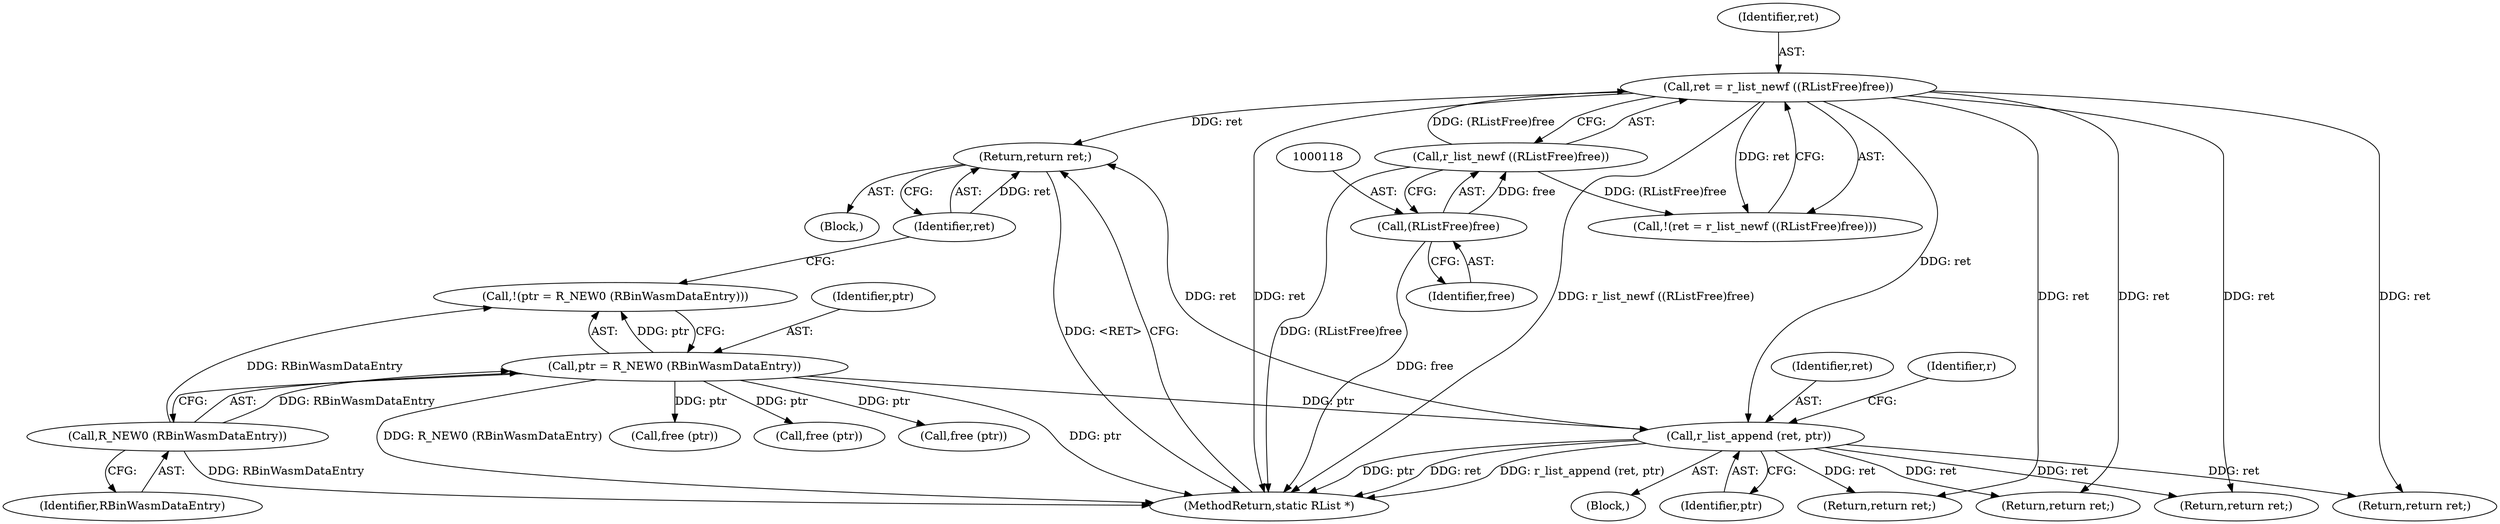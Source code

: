 digraph "0_radare2_d2632f6483a3ceb5d8e0a5fb11142c51c43978b4_0@pointer" {
"1000177" [label="(Return,return ret;)"];
"1000178" [label="(Identifier,ret)"];
"1000114" [label="(Call,ret = r_list_newf ((RListFree)free))"];
"1000116" [label="(Call,r_list_newf ((RListFree)free))"];
"1000117" [label="(Call,(RListFree)free)"];
"1000255" [label="(Call,r_list_append (ret, ptr))"];
"1000172" [label="(Call,ptr = R_NEW0 (RBinWasmDataEntry))"];
"1000174" [label="(Call,R_NEW0 (RBinWasmDataEntry))"];
"1000256" [label="(Identifier,ret)"];
"1000113" [label="(Call,!(ret = r_list_newf ((RListFree)free)))"];
"1000242" [label="(Call,free (ptr))"];
"1000172" [label="(Call,ptr = R_NEW0 (RBinWasmDataEntry))"];
"1000115" [label="(Identifier,ret)"];
"1000119" [label="(Identifier,free)"];
"1000257" [label="(Identifier,ptr)"];
"1000244" [label="(Return,return ret;)"];
"1000175" [label="(Identifier,RBinWasmDataEntry)"];
"1000197" [label="(Return,return ret;)"];
"1000176" [label="(Block,)"];
"1000177" [label="(Return,return ret;)"];
"1000261" [label="(Return,return ret;)"];
"1000114" [label="(Call,ret = r_list_newf ((RListFree)free))"];
"1000116" [label="(Call,r_list_newf ((RListFree)free))"];
"1000117" [label="(Call,(RListFree)free)"];
"1000255" [label="(Call,r_list_append (ret, ptr))"];
"1000195" [label="(Call,free (ptr))"];
"1000178" [label="(Identifier,ret)"];
"1000174" [label="(Call,R_NEW0 (RBinWasmDataEntry))"];
"1000263" [label="(MethodReturn,static RList *)"];
"1000259" [label="(Identifier,r)"];
"1000169" [label="(Block,)"];
"1000171" [label="(Call,!(ptr = R_NEW0 (RBinWasmDataEntry)))"];
"1000173" [label="(Identifier,ptr)"];
"1000215" [label="(Call,free (ptr))"];
"1000217" [label="(Return,return ret;)"];
"1000177" -> "1000176"  [label="AST: "];
"1000177" -> "1000178"  [label="CFG: "];
"1000178" -> "1000177"  [label="AST: "];
"1000263" -> "1000177"  [label="CFG: "];
"1000177" -> "1000263"  [label="DDG: <RET>"];
"1000178" -> "1000177"  [label="DDG: ret"];
"1000114" -> "1000177"  [label="DDG: ret"];
"1000255" -> "1000177"  [label="DDG: ret"];
"1000178" -> "1000171"  [label="CFG: "];
"1000114" -> "1000113"  [label="AST: "];
"1000114" -> "1000116"  [label="CFG: "];
"1000115" -> "1000114"  [label="AST: "];
"1000116" -> "1000114"  [label="AST: "];
"1000113" -> "1000114"  [label="CFG: "];
"1000114" -> "1000263"  [label="DDG: ret"];
"1000114" -> "1000263"  [label="DDG: r_list_newf ((RListFree)free)"];
"1000114" -> "1000113"  [label="DDG: ret"];
"1000116" -> "1000114"  [label="DDG: (RListFree)free"];
"1000114" -> "1000197"  [label="DDG: ret"];
"1000114" -> "1000217"  [label="DDG: ret"];
"1000114" -> "1000244"  [label="DDG: ret"];
"1000114" -> "1000255"  [label="DDG: ret"];
"1000114" -> "1000261"  [label="DDG: ret"];
"1000116" -> "1000117"  [label="CFG: "];
"1000117" -> "1000116"  [label="AST: "];
"1000116" -> "1000263"  [label="DDG: (RListFree)free"];
"1000116" -> "1000113"  [label="DDG: (RListFree)free"];
"1000117" -> "1000116"  [label="DDG: free"];
"1000117" -> "1000119"  [label="CFG: "];
"1000118" -> "1000117"  [label="AST: "];
"1000119" -> "1000117"  [label="AST: "];
"1000117" -> "1000263"  [label="DDG: free"];
"1000255" -> "1000169"  [label="AST: "];
"1000255" -> "1000257"  [label="CFG: "];
"1000256" -> "1000255"  [label="AST: "];
"1000257" -> "1000255"  [label="AST: "];
"1000259" -> "1000255"  [label="CFG: "];
"1000255" -> "1000263"  [label="DDG: r_list_append (ret, ptr)"];
"1000255" -> "1000263"  [label="DDG: ptr"];
"1000255" -> "1000263"  [label="DDG: ret"];
"1000255" -> "1000197"  [label="DDG: ret"];
"1000255" -> "1000217"  [label="DDG: ret"];
"1000255" -> "1000244"  [label="DDG: ret"];
"1000172" -> "1000255"  [label="DDG: ptr"];
"1000255" -> "1000261"  [label="DDG: ret"];
"1000172" -> "1000171"  [label="AST: "];
"1000172" -> "1000174"  [label="CFG: "];
"1000173" -> "1000172"  [label="AST: "];
"1000174" -> "1000172"  [label="AST: "];
"1000171" -> "1000172"  [label="CFG: "];
"1000172" -> "1000263"  [label="DDG: ptr"];
"1000172" -> "1000263"  [label="DDG: R_NEW0 (RBinWasmDataEntry)"];
"1000172" -> "1000171"  [label="DDG: ptr"];
"1000174" -> "1000172"  [label="DDG: RBinWasmDataEntry"];
"1000172" -> "1000195"  [label="DDG: ptr"];
"1000172" -> "1000215"  [label="DDG: ptr"];
"1000172" -> "1000242"  [label="DDG: ptr"];
"1000174" -> "1000175"  [label="CFG: "];
"1000175" -> "1000174"  [label="AST: "];
"1000174" -> "1000263"  [label="DDG: RBinWasmDataEntry"];
"1000174" -> "1000171"  [label="DDG: RBinWasmDataEntry"];
}
